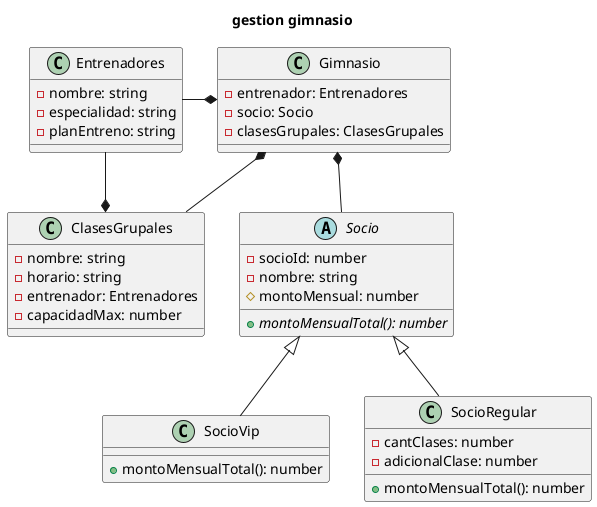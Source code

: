 @startuml

title gestion gimnasio

class Gimnasio{
    -entrenador: Entrenadores
    -socio: Socio
    -clasesGrupales: ClasesGrupales
}

class Entrenadores{
    -nombre: string
    -especialidad: string
    -planEntreno: string
}

abstract class Socio{
    -socioId: number 
    -nombre: string
    #montoMensual: number
    +{abstract} montoMensualTotal(): number
}

class SocioVip{
    +montoMensualTotal(): number
}
    
class SocioRegular{
    -cantClases: number
    -adicionalClase: number
    +montoMensualTotal(): number
}

class ClasesGrupales{
    -nombre: string
    -horario: string
    -entrenador: Entrenadores
    -capacidadMax: number
}

'Relaciones
Gimnasio *-- ClasesGrupales
Gimnasio *-l- Entrenadores
Gimnasio *-- Socio


ClasesGrupales *-- Entrenadores

Socio <|-- SocioVip
Socio <|-- SocioRegular

@enduml